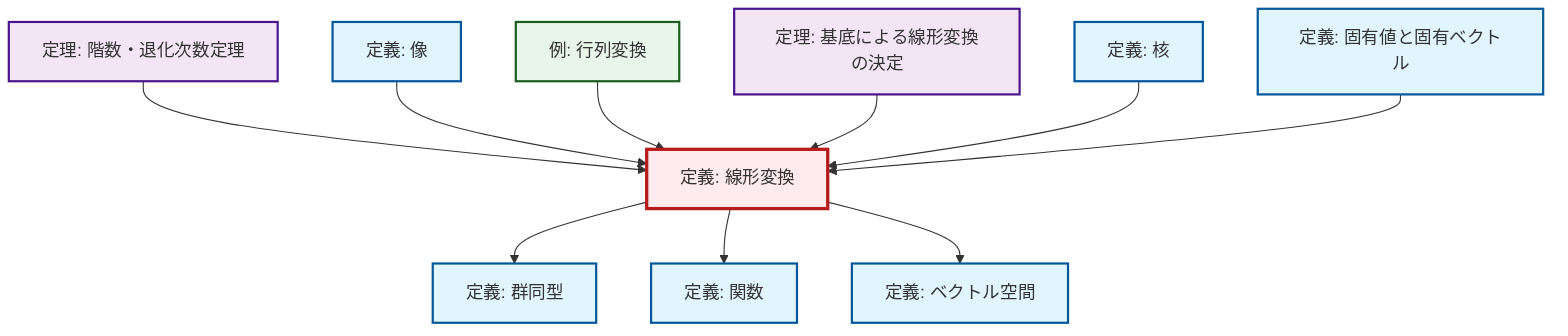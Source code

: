 graph TD
    classDef definition fill:#e1f5fe,stroke:#01579b,stroke-width:2px
    classDef theorem fill:#f3e5f5,stroke:#4a148c,stroke-width:2px
    classDef axiom fill:#fff3e0,stroke:#e65100,stroke-width:2px
    classDef example fill:#e8f5e9,stroke:#1b5e20,stroke-width:2px
    classDef current fill:#ffebee,stroke:#b71c1c,stroke-width:3px
    thm-linear-transformation-basis["定理: 基底による線形変換の決定"]:::theorem
    def-linear-transformation["定義: 線形変換"]:::definition
    def-vector-space["定義: ベクトル空間"]:::definition
    def-eigenvalue-eigenvector["定義: 固有値と固有ベクトル"]:::definition
    def-image["定義: 像"]:::definition
    def-function["定義: 関数"]:::definition
    ex-matrix-transformation["例: 行列変換"]:::example
    thm-rank-nullity["定理: 階数・退化次数定理"]:::theorem
    def-kernel["定義: 核"]:::definition
    def-isomorphism["定義: 群同型"]:::definition
    thm-rank-nullity --> def-linear-transformation
    def-image --> def-linear-transformation
    ex-matrix-transformation --> def-linear-transformation
    def-linear-transformation --> def-isomorphism
    thm-linear-transformation-basis --> def-linear-transformation
    def-linear-transformation --> def-function
    def-kernel --> def-linear-transformation
    def-linear-transformation --> def-vector-space
    def-eigenvalue-eigenvector --> def-linear-transformation
    class def-linear-transformation current